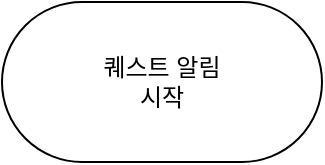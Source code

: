 <mxfile version="22.1.18" type="device">
  <diagram name="페이지-1" id="L1tUFDs-Mygwk9FD0Zfn">
    <mxGraphModel dx="1434" dy="772" grid="1" gridSize="10" guides="1" tooltips="1" connect="1" arrows="1" fold="1" page="1" pageScale="1" pageWidth="827" pageHeight="1169" math="0" shadow="0">
      <root>
        <mxCell id="0" />
        <mxCell id="1" parent="0" />
        <mxCell id="SQqoCfoB-rDrTpEpefiW-1" value="퀘스트 알림&lt;br&gt;시작" style="rounded=1;whiteSpace=wrap;html=1;arcSize=50;" vertex="1" parent="1">
          <mxGeometry width="160" height="80" as="geometry" />
        </mxCell>
      </root>
    </mxGraphModel>
  </diagram>
</mxfile>
